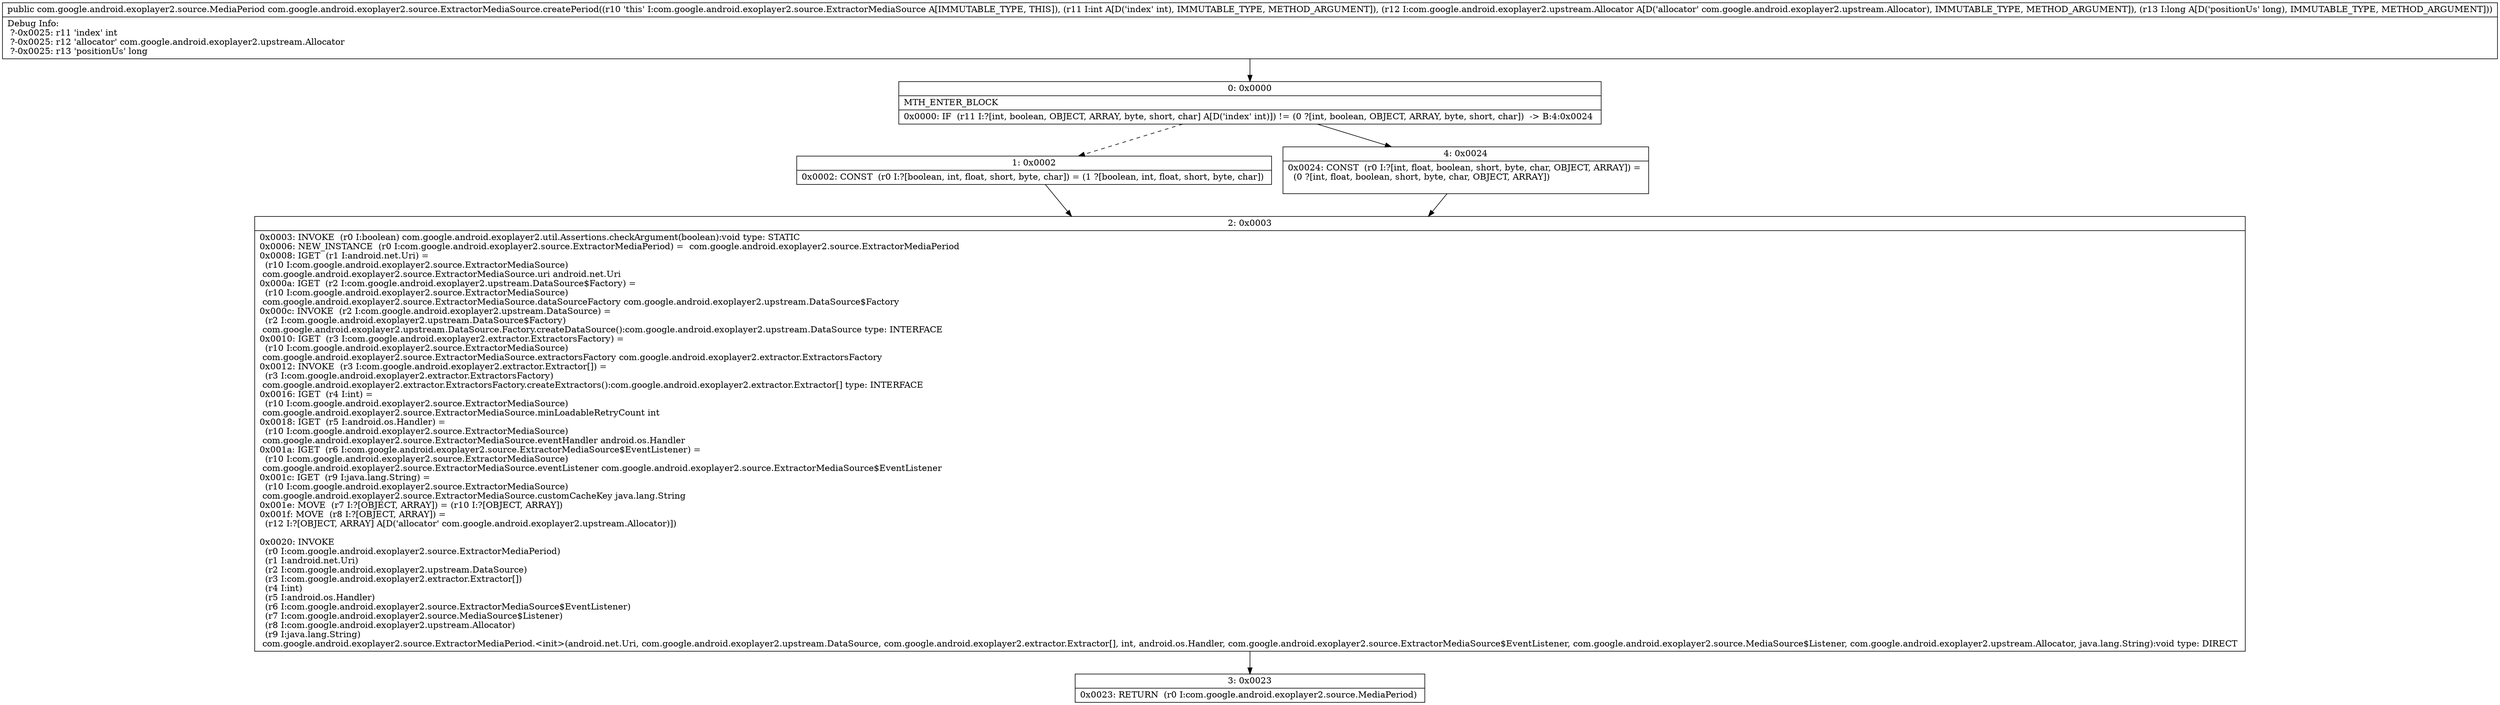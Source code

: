digraph "CFG forcom.google.android.exoplayer2.source.ExtractorMediaSource.createPeriod(ILcom\/google\/android\/exoplayer2\/upstream\/Allocator;J)Lcom\/google\/android\/exoplayer2\/source\/MediaPeriod;" {
Node_0 [shape=record,label="{0\:\ 0x0000|MTH_ENTER_BLOCK\l|0x0000: IF  (r11 I:?[int, boolean, OBJECT, ARRAY, byte, short, char] A[D('index' int)]) != (0 ?[int, boolean, OBJECT, ARRAY, byte, short, char])  \-\> B:4:0x0024 \l}"];
Node_1 [shape=record,label="{1\:\ 0x0002|0x0002: CONST  (r0 I:?[boolean, int, float, short, byte, char]) = (1 ?[boolean, int, float, short, byte, char]) \l}"];
Node_2 [shape=record,label="{2\:\ 0x0003|0x0003: INVOKE  (r0 I:boolean) com.google.android.exoplayer2.util.Assertions.checkArgument(boolean):void type: STATIC \l0x0006: NEW_INSTANCE  (r0 I:com.google.android.exoplayer2.source.ExtractorMediaPeriod) =  com.google.android.exoplayer2.source.ExtractorMediaPeriod \l0x0008: IGET  (r1 I:android.net.Uri) = \l  (r10 I:com.google.android.exoplayer2.source.ExtractorMediaSource)\l com.google.android.exoplayer2.source.ExtractorMediaSource.uri android.net.Uri \l0x000a: IGET  (r2 I:com.google.android.exoplayer2.upstream.DataSource$Factory) = \l  (r10 I:com.google.android.exoplayer2.source.ExtractorMediaSource)\l com.google.android.exoplayer2.source.ExtractorMediaSource.dataSourceFactory com.google.android.exoplayer2.upstream.DataSource$Factory \l0x000c: INVOKE  (r2 I:com.google.android.exoplayer2.upstream.DataSource) = \l  (r2 I:com.google.android.exoplayer2.upstream.DataSource$Factory)\l com.google.android.exoplayer2.upstream.DataSource.Factory.createDataSource():com.google.android.exoplayer2.upstream.DataSource type: INTERFACE \l0x0010: IGET  (r3 I:com.google.android.exoplayer2.extractor.ExtractorsFactory) = \l  (r10 I:com.google.android.exoplayer2.source.ExtractorMediaSource)\l com.google.android.exoplayer2.source.ExtractorMediaSource.extractorsFactory com.google.android.exoplayer2.extractor.ExtractorsFactory \l0x0012: INVOKE  (r3 I:com.google.android.exoplayer2.extractor.Extractor[]) = \l  (r3 I:com.google.android.exoplayer2.extractor.ExtractorsFactory)\l com.google.android.exoplayer2.extractor.ExtractorsFactory.createExtractors():com.google.android.exoplayer2.extractor.Extractor[] type: INTERFACE \l0x0016: IGET  (r4 I:int) = \l  (r10 I:com.google.android.exoplayer2.source.ExtractorMediaSource)\l com.google.android.exoplayer2.source.ExtractorMediaSource.minLoadableRetryCount int \l0x0018: IGET  (r5 I:android.os.Handler) = \l  (r10 I:com.google.android.exoplayer2.source.ExtractorMediaSource)\l com.google.android.exoplayer2.source.ExtractorMediaSource.eventHandler android.os.Handler \l0x001a: IGET  (r6 I:com.google.android.exoplayer2.source.ExtractorMediaSource$EventListener) = \l  (r10 I:com.google.android.exoplayer2.source.ExtractorMediaSource)\l com.google.android.exoplayer2.source.ExtractorMediaSource.eventListener com.google.android.exoplayer2.source.ExtractorMediaSource$EventListener \l0x001c: IGET  (r9 I:java.lang.String) = \l  (r10 I:com.google.android.exoplayer2.source.ExtractorMediaSource)\l com.google.android.exoplayer2.source.ExtractorMediaSource.customCacheKey java.lang.String \l0x001e: MOVE  (r7 I:?[OBJECT, ARRAY]) = (r10 I:?[OBJECT, ARRAY]) \l0x001f: MOVE  (r8 I:?[OBJECT, ARRAY]) = \l  (r12 I:?[OBJECT, ARRAY] A[D('allocator' com.google.android.exoplayer2.upstream.Allocator)])\l \l0x0020: INVOKE  \l  (r0 I:com.google.android.exoplayer2.source.ExtractorMediaPeriod)\l  (r1 I:android.net.Uri)\l  (r2 I:com.google.android.exoplayer2.upstream.DataSource)\l  (r3 I:com.google.android.exoplayer2.extractor.Extractor[])\l  (r4 I:int)\l  (r5 I:android.os.Handler)\l  (r6 I:com.google.android.exoplayer2.source.ExtractorMediaSource$EventListener)\l  (r7 I:com.google.android.exoplayer2.source.MediaSource$Listener)\l  (r8 I:com.google.android.exoplayer2.upstream.Allocator)\l  (r9 I:java.lang.String)\l com.google.android.exoplayer2.source.ExtractorMediaPeriod.\<init\>(android.net.Uri, com.google.android.exoplayer2.upstream.DataSource, com.google.android.exoplayer2.extractor.Extractor[], int, android.os.Handler, com.google.android.exoplayer2.source.ExtractorMediaSource$EventListener, com.google.android.exoplayer2.source.MediaSource$Listener, com.google.android.exoplayer2.upstream.Allocator, java.lang.String):void type: DIRECT \l}"];
Node_3 [shape=record,label="{3\:\ 0x0023|0x0023: RETURN  (r0 I:com.google.android.exoplayer2.source.MediaPeriod) \l}"];
Node_4 [shape=record,label="{4\:\ 0x0024|0x0024: CONST  (r0 I:?[int, float, boolean, short, byte, char, OBJECT, ARRAY]) = \l  (0 ?[int, float, boolean, short, byte, char, OBJECT, ARRAY])\l \l}"];
MethodNode[shape=record,label="{public com.google.android.exoplayer2.source.MediaPeriod com.google.android.exoplayer2.source.ExtractorMediaSource.createPeriod((r10 'this' I:com.google.android.exoplayer2.source.ExtractorMediaSource A[IMMUTABLE_TYPE, THIS]), (r11 I:int A[D('index' int), IMMUTABLE_TYPE, METHOD_ARGUMENT]), (r12 I:com.google.android.exoplayer2.upstream.Allocator A[D('allocator' com.google.android.exoplayer2.upstream.Allocator), IMMUTABLE_TYPE, METHOD_ARGUMENT]), (r13 I:long A[D('positionUs' long), IMMUTABLE_TYPE, METHOD_ARGUMENT]))  | Debug Info:\l  ?\-0x0025: r11 'index' int\l  ?\-0x0025: r12 'allocator' com.google.android.exoplayer2.upstream.Allocator\l  ?\-0x0025: r13 'positionUs' long\l}"];
MethodNode -> Node_0;
Node_0 -> Node_1[style=dashed];
Node_0 -> Node_4;
Node_1 -> Node_2;
Node_2 -> Node_3;
Node_4 -> Node_2;
}

